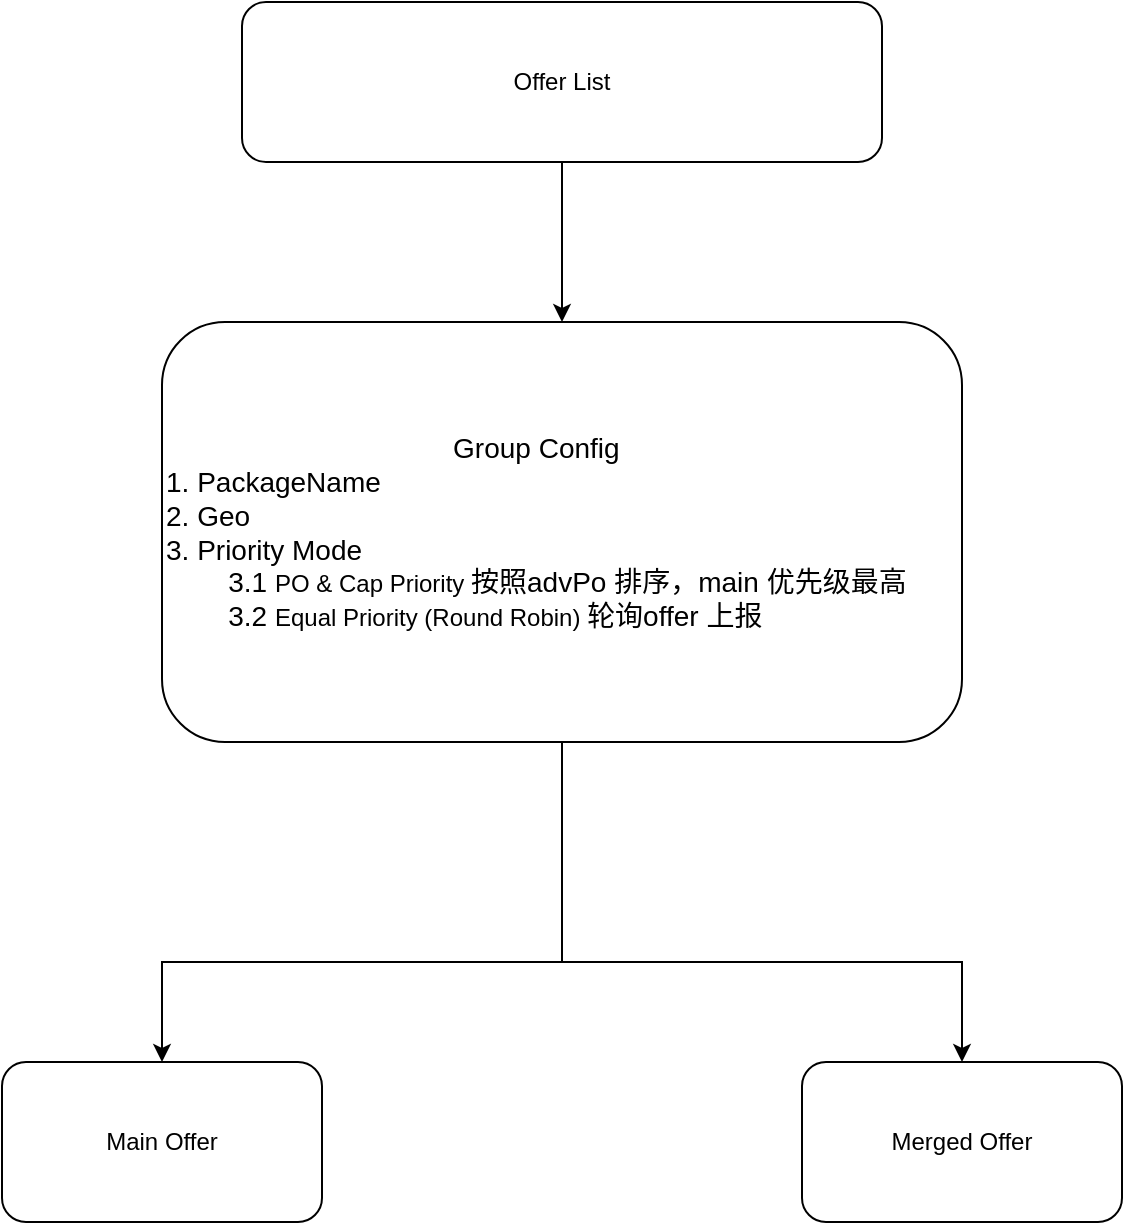 <mxfile version="26.0.2">
  <diagram name="第 1 页" id="uB8_eWn3hM8auXaL19B0">
    <mxGraphModel dx="1434" dy="1941" grid="1" gridSize="10" guides="1" tooltips="1" connect="1" arrows="1" fold="1" page="1" pageScale="1" pageWidth="827" pageHeight="1169" math="0" shadow="0">
      <root>
        <mxCell id="0" />
        <mxCell id="1" parent="0" />
        <mxCell id="tC4CErNwcvKKDYN8ULys-7" style="edgeStyle=orthogonalEdgeStyle;rounded=0;orthogonalLoop=1;jettySize=auto;html=1;entryX=0.5;entryY=0;entryDx=0;entryDy=0;" edge="1" parent="1" source="tC4CErNwcvKKDYN8ULys-1" target="tC4CErNwcvKKDYN8ULys-3">
          <mxGeometry relative="1" as="geometry">
            <Array as="points">
              <mxPoint x="360" y="200" />
              <mxPoint x="160" y="200" />
            </Array>
          </mxGeometry>
        </mxCell>
        <mxCell id="tC4CErNwcvKKDYN8ULys-8" style="edgeStyle=orthogonalEdgeStyle;rounded=0;orthogonalLoop=1;jettySize=auto;html=1;entryX=0.5;entryY=0;entryDx=0;entryDy=0;" edge="1" parent="1" source="tC4CErNwcvKKDYN8ULys-1" target="tC4CErNwcvKKDYN8ULys-4">
          <mxGeometry relative="1" as="geometry">
            <Array as="points">
              <mxPoint x="360" y="200" />
              <mxPoint x="560" y="200" />
            </Array>
          </mxGeometry>
        </mxCell>
        <mxCell id="tC4CErNwcvKKDYN8ULys-1" value="&lt;div style=&quot;text-align: center;&quot;&gt;&lt;span style=&quot;background-color: transparent; color: light-dark(rgb(0, 0, 0), rgb(255, 255, 255));&quot;&gt;&lt;font style=&quot;font-size: 14px;&quot;&gt;Group Config&lt;/font&gt;&lt;/span&gt;&lt;/div&gt;&lt;div&gt;&lt;span style=&quot;background-color: transparent; color: light-dark(rgb(0, 0, 0), rgb(255, 255, 255));&quot;&gt;&lt;font style=&quot;font-size: 14px;&quot;&gt;1. PackageName&lt;/font&gt;&lt;/span&gt;&lt;/div&gt;&lt;div&gt;&lt;span style=&quot;background-color: transparent; color: light-dark(rgb(0, 0, 0), rgb(255, 255, 255));&quot;&gt;&lt;font style=&quot;font-size: 14px;&quot;&gt;2. Geo&lt;/font&gt;&lt;/span&gt;&lt;/div&gt;&lt;div&gt;&lt;span style=&quot;background-color: transparent; color: light-dark(rgb(0, 0, 0), rgb(255, 255, 255));&quot;&gt;&lt;font style=&quot;font-size: 14px;&quot;&gt;3. Priority Mode&lt;/font&gt;&lt;/span&gt;&lt;/div&gt;&lt;div&gt;&lt;span style=&quot;background-color: transparent; color: light-dark(rgb(0, 0, 0), rgb(255, 255, 255));&quot;&gt;&lt;font style=&quot;font-size: 14px;&quot;&gt;&lt;span style=&quot;white-space: pre;&quot;&gt;&#x9;&lt;/span&gt;3.1&amp;nbsp;&lt;/font&gt;&lt;/span&gt;&lt;span style=&quot;background-color: transparent; color: light-dark(rgb(0, 0, 0), rgb(255, 255, 255));&quot;&gt;PO &amp;amp; Cap Priority&amp;nbsp;&lt;/span&gt;&lt;span style=&quot;font-size: 14px; background-color: transparent; color: light-dark(rgb(0, 0, 0), rgb(255, 255, 255));&quot;&gt;按照advPo 排序，main 优先级最高&lt;/span&gt;&lt;/div&gt;&lt;div&gt;&lt;span style=&quot;background-color: transparent; color: light-dark(rgb(0, 0, 0), rgb(255, 255, 255));&quot;&gt;&lt;font style=&quot;font-size: 14px;&quot;&gt;&lt;span style=&quot;white-space: pre;&quot;&gt;&#x9;&lt;/span&gt;3.2&amp;nbsp;&lt;/font&gt;&lt;/span&gt;&lt;span style=&quot;background-color: transparent; color: light-dark(rgb(0, 0, 0), rgb(255, 255, 255));&quot;&gt;Equal Priority (Round Robin)&amp;nbsp;&lt;/span&gt;&lt;span style=&quot;font-size: 14px; background-color: transparent; color: light-dark(rgb(0, 0, 0), rgb(255, 255, 255));&quot;&gt;轮询offer 上报&lt;/span&gt;&lt;/div&gt;" style="rounded=1;whiteSpace=wrap;html=1;align=left;" vertex="1" parent="1">
          <mxGeometry x="160" y="-120" width="400" height="210" as="geometry" />
        </mxCell>
        <mxCell id="tC4CErNwcvKKDYN8ULys-6" style="edgeStyle=orthogonalEdgeStyle;rounded=0;orthogonalLoop=1;jettySize=auto;html=1;entryX=0.5;entryY=0;entryDx=0;entryDy=0;" edge="1" parent="1" source="tC4CErNwcvKKDYN8ULys-2" target="tC4CErNwcvKKDYN8ULys-1">
          <mxGeometry relative="1" as="geometry" />
        </mxCell>
        <mxCell id="tC4CErNwcvKKDYN8ULys-2" value="Offer List" style="rounded=1;whiteSpace=wrap;html=1;" vertex="1" parent="1">
          <mxGeometry x="200" y="-280" width="320" height="80" as="geometry" />
        </mxCell>
        <mxCell id="tC4CErNwcvKKDYN8ULys-3" value="Main Offer" style="rounded=1;whiteSpace=wrap;html=1;" vertex="1" parent="1">
          <mxGeometry x="80" y="250" width="160" height="80" as="geometry" />
        </mxCell>
        <mxCell id="tC4CErNwcvKKDYN8ULys-4" value="&lt;div data-docx-has-block-data=&quot;false&quot; data-lark-html-role=&quot;root&quot; data-page-id=&quot;NyitdpISko6Hz0x7i6Mc9hGanme&quot;&gt;&lt;div class=&quot;old-record-id-YWvLdRiZXoQGDnxSmewc7vAjnSe&quot;&gt;Merged Offer&lt;/div&gt;&lt;/div&gt;" style="rounded=1;whiteSpace=wrap;html=1;" vertex="1" parent="1">
          <mxGeometry x="480" y="250" width="160" height="80" as="geometry" />
        </mxCell>
      </root>
    </mxGraphModel>
  </diagram>
</mxfile>
